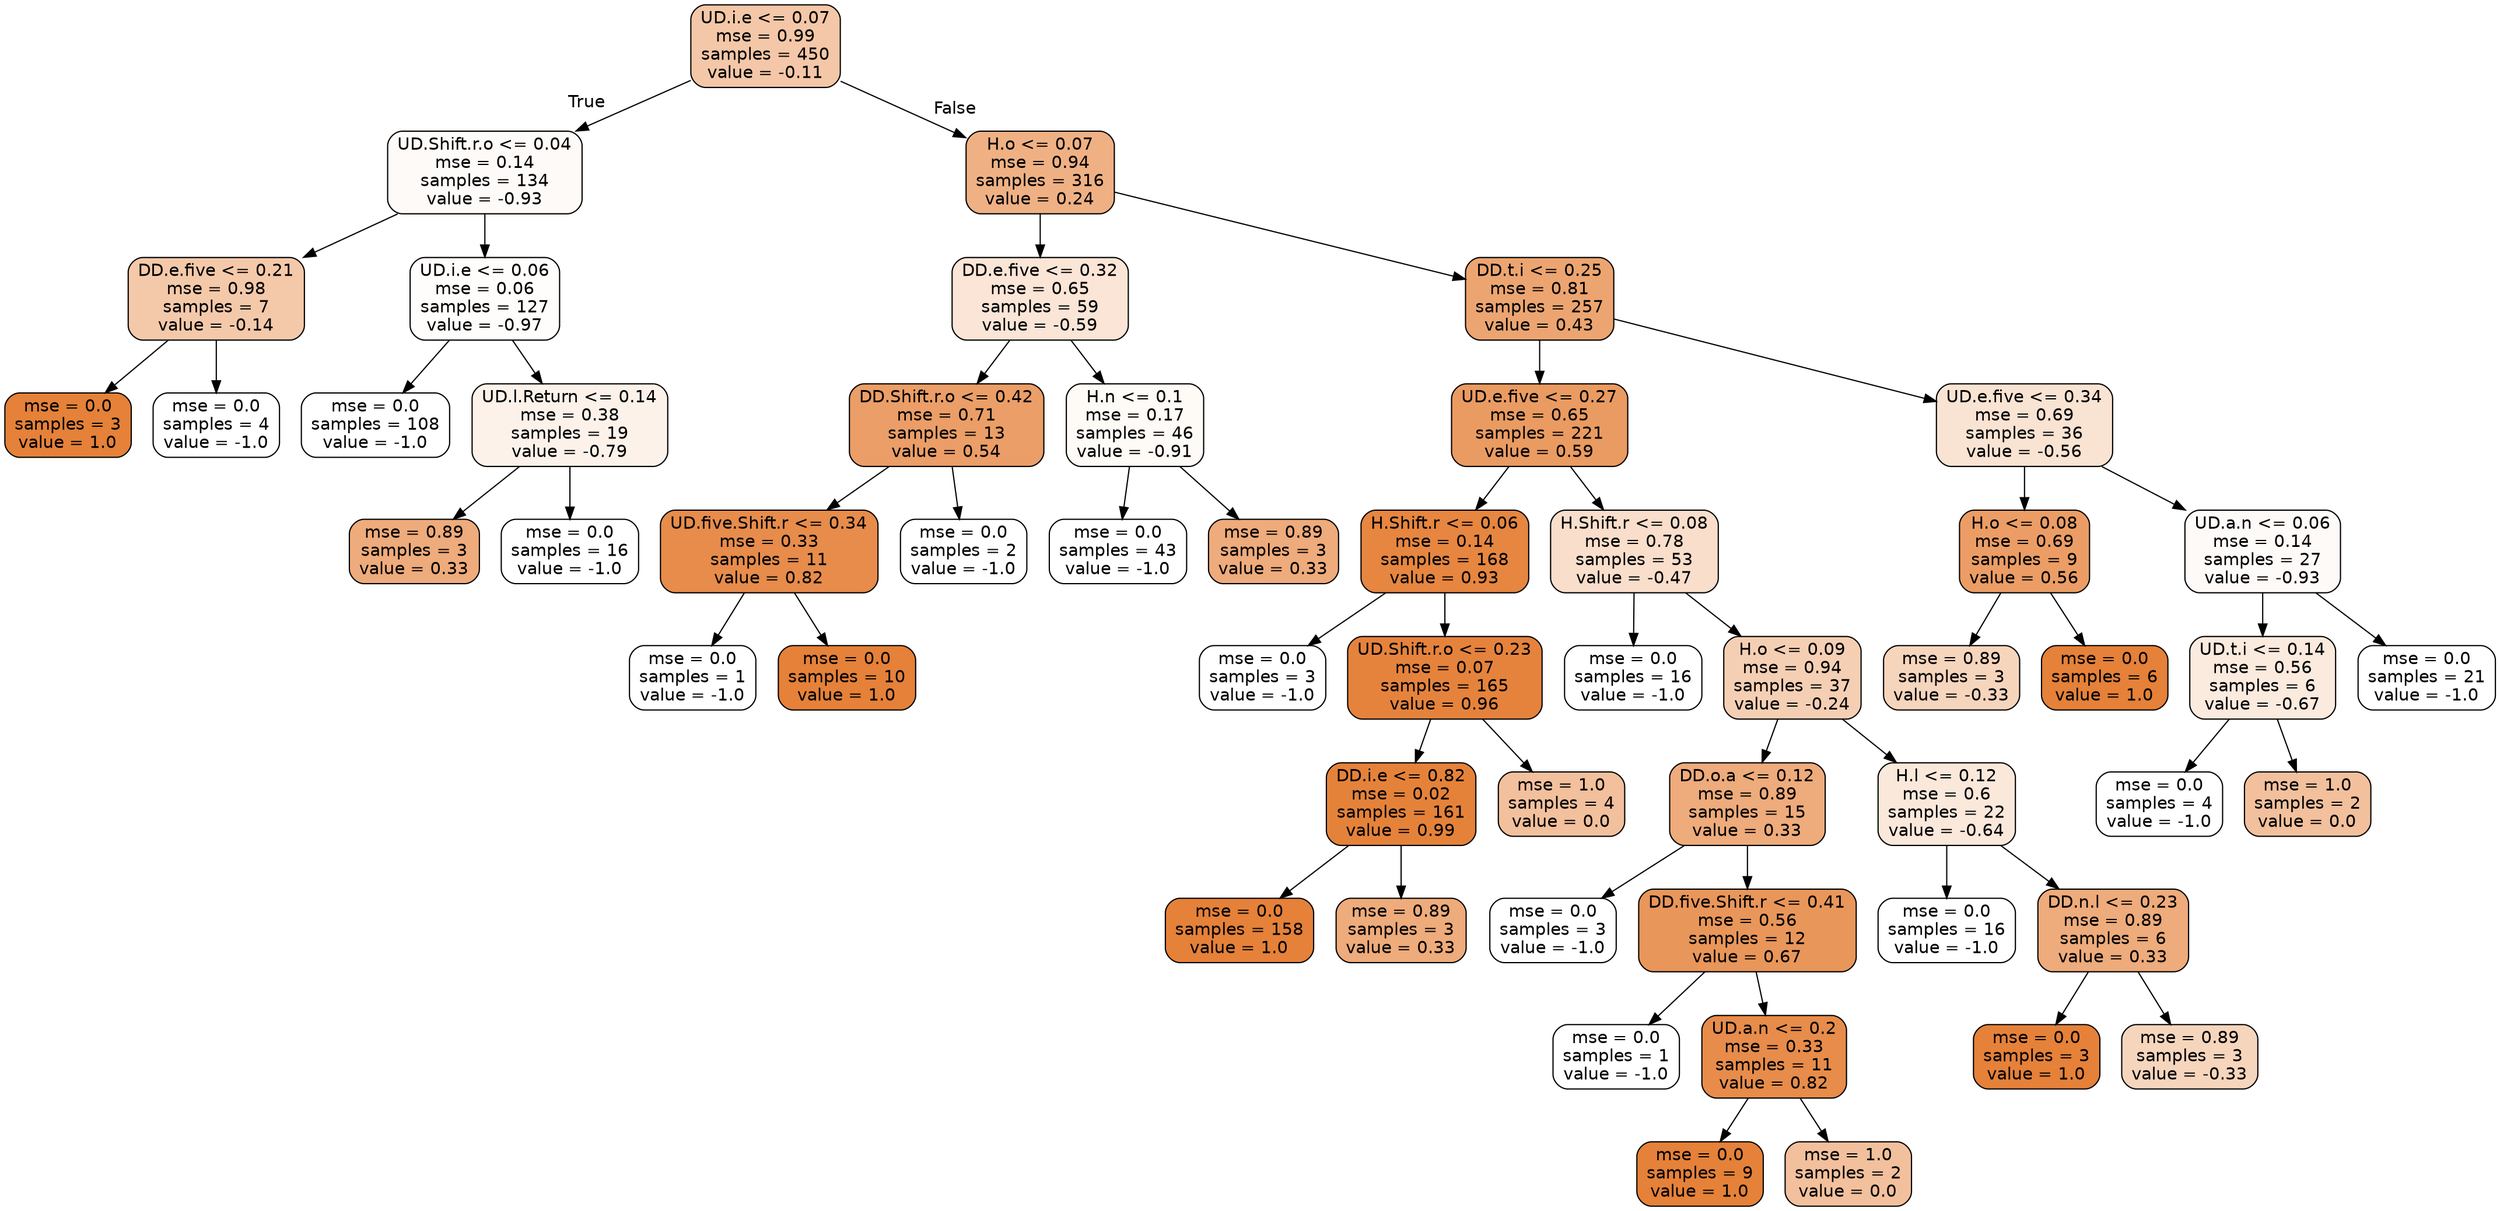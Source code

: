 digraph Tree {
node [shape=box, style="filled, rounded", color="black", fontname=helvetica] ;
edge [fontname=helvetica] ;
0 [label="UD.i.e <= 0.07\nmse = 0.99\nsamples = 450\nvalue = -0.11", fillcolor="#f3c7a7"] ;
1 [label="UD.Shift.r.o <= 0.04\nmse = 0.14\nsamples = 134\nvalue = -0.93", fillcolor="#fefaf8"] ;
0 -> 1 [labeldistance=2.5, labelangle=45, headlabel="True"] ;
2 [label="DD.e.five <= 0.21\nmse = 0.98\nsamples = 7\nvalue = -0.14", fillcolor="#f4c9aa"] ;
1 -> 2 ;
3 [label="mse = 0.0\nsamples = 3\nvalue = 1.0", fillcolor="#e58139"] ;
2 -> 3 ;
4 [label="mse = 0.0\nsamples = 4\nvalue = -1.0", fillcolor="#ffffff"] ;
2 -> 4 ;
5 [label="UD.i.e <= 0.06\nmse = 0.06\nsamples = 127\nvalue = -0.97", fillcolor="#fffdfc"] ;
1 -> 5 ;
6 [label="mse = 0.0\nsamples = 108\nvalue = -1.0", fillcolor="#ffffff"] ;
5 -> 6 ;
7 [label="UD.l.Return <= 0.14\nmse = 0.38\nsamples = 19\nvalue = -0.79", fillcolor="#fcf2ea"] ;
5 -> 7 ;
8 [label="mse = 0.89\nsamples = 3\nvalue = 0.33", fillcolor="#eeab7b"] ;
7 -> 8 ;
9 [label="mse = 0.0\nsamples = 16\nvalue = -1.0", fillcolor="#ffffff"] ;
7 -> 9 ;
10 [label="H.o <= 0.07\nmse = 0.94\nsamples = 316\nvalue = 0.24", fillcolor="#efb184"] ;
0 -> 10 [labeldistance=2.5, labelangle=-45, headlabel="False"] ;
11 [label="DD.e.five <= 0.32\nmse = 0.65\nsamples = 59\nvalue = -0.59", fillcolor="#fae5d7"] ;
10 -> 11 ;
12 [label="DD.Shift.r.o <= 0.42\nmse = 0.71\nsamples = 13\nvalue = 0.54", fillcolor="#eb9e67"] ;
11 -> 12 ;
13 [label="UD.five.Shift.r <= 0.34\nmse = 0.33\nsamples = 11\nvalue = 0.82", fillcolor="#e78c4b"] ;
12 -> 13 ;
14 [label="mse = 0.0\nsamples = 1\nvalue = -1.0", fillcolor="#ffffff"] ;
13 -> 14 ;
15 [label="mse = 0.0\nsamples = 10\nvalue = 1.0", fillcolor="#e58139"] ;
13 -> 15 ;
16 [label="mse = 0.0\nsamples = 2\nvalue = -1.0", fillcolor="#ffffff"] ;
12 -> 16 ;
17 [label="H.n <= 0.1\nmse = 0.17\nsamples = 46\nvalue = -0.91", fillcolor="#fefaf6"] ;
11 -> 17 ;
18 [label="mse = 0.0\nsamples = 43\nvalue = -1.0", fillcolor="#ffffff"] ;
17 -> 18 ;
19 [label="mse = 0.89\nsamples = 3\nvalue = 0.33", fillcolor="#eeab7b"] ;
17 -> 19 ;
20 [label="DD.t.i <= 0.25\nmse = 0.81\nsamples = 257\nvalue = 0.43", fillcolor="#eca571"] ;
10 -> 20 ;
21 [label="UD.e.five <= 0.27\nmse = 0.65\nsamples = 221\nvalue = 0.59", fillcolor="#ea9b61"] ;
20 -> 21 ;
22 [label="H.Shift.r <= 0.06\nmse = 0.14\nsamples = 168\nvalue = 0.93", fillcolor="#e68640"] ;
21 -> 22 ;
23 [label="mse = 0.0\nsamples = 3\nvalue = -1.0", fillcolor="#ffffff"] ;
22 -> 23 ;
24 [label="UD.Shift.r.o <= 0.23\nmse = 0.07\nsamples = 165\nvalue = 0.96", fillcolor="#e5833d"] ;
22 -> 24 ;
25 [label="DD.i.e <= 0.82\nmse = 0.02\nsamples = 161\nvalue = 0.99", fillcolor="#e5823a"] ;
24 -> 25 ;
26 [label="mse = 0.0\nsamples = 158\nvalue = 1.0", fillcolor="#e58139"] ;
25 -> 26 ;
27 [label="mse = 0.89\nsamples = 3\nvalue = 0.33", fillcolor="#eeab7b"] ;
25 -> 27 ;
28 [label="mse = 1.0\nsamples = 4\nvalue = 0.0", fillcolor="#f2c09c"] ;
24 -> 28 ;
29 [label="H.Shift.r <= 0.08\nmse = 0.78\nsamples = 53\nvalue = -0.47", fillcolor="#f8decb"] ;
21 -> 29 ;
30 [label="mse = 0.0\nsamples = 16\nvalue = -1.0", fillcolor="#ffffff"] ;
29 -> 30 ;
31 [label="H.o <= 0.09\nmse = 0.94\nsamples = 37\nvalue = -0.24", fillcolor="#f5cfb4"] ;
29 -> 31 ;
32 [label="DD.o.a <= 0.12\nmse = 0.89\nsamples = 15\nvalue = 0.33", fillcolor="#eeab7b"] ;
31 -> 32 ;
33 [label="mse = 0.0\nsamples = 3\nvalue = -1.0", fillcolor="#ffffff"] ;
32 -> 33 ;
34 [label="DD.five.Shift.r <= 0.41\nmse = 0.56\nsamples = 12\nvalue = 0.67", fillcolor="#e9965a"] ;
32 -> 34 ;
35 [label="mse = 0.0\nsamples = 1\nvalue = -1.0", fillcolor="#ffffff"] ;
34 -> 35 ;
36 [label="UD.a.n <= 0.2\nmse = 0.33\nsamples = 11\nvalue = 0.82", fillcolor="#e78c4b"] ;
34 -> 36 ;
37 [label="mse = 0.0\nsamples = 9\nvalue = 1.0", fillcolor="#e58139"] ;
36 -> 37 ;
38 [label="mse = 1.0\nsamples = 2\nvalue = 0.0", fillcolor="#f2c09c"] ;
36 -> 38 ;
39 [label="H.l <= 0.12\nmse = 0.6\nsamples = 22\nvalue = -0.64", fillcolor="#fae8db"] ;
31 -> 39 ;
40 [label="mse = 0.0\nsamples = 16\nvalue = -1.0", fillcolor="#ffffff"] ;
39 -> 40 ;
41 [label="DD.n.l <= 0.23\nmse = 0.89\nsamples = 6\nvalue = 0.33", fillcolor="#eeab7b"] ;
39 -> 41 ;
42 [label="mse = 0.0\nsamples = 3\nvalue = 1.0", fillcolor="#e58139"] ;
41 -> 42 ;
43 [label="mse = 0.89\nsamples = 3\nvalue = -0.33", fillcolor="#f6d5bd"] ;
41 -> 43 ;
44 [label="UD.e.five <= 0.34\nmse = 0.69\nsamples = 36\nvalue = -0.56", fillcolor="#f9e3d3"] ;
20 -> 44 ;
45 [label="H.o <= 0.08\nmse = 0.69\nsamples = 9\nvalue = 0.56", fillcolor="#eb9d65"] ;
44 -> 45 ;
46 [label="mse = 0.89\nsamples = 3\nvalue = -0.33", fillcolor="#f6d5bd"] ;
45 -> 46 ;
47 [label="mse = 0.0\nsamples = 6\nvalue = 1.0", fillcolor="#e58139"] ;
45 -> 47 ;
48 [label="UD.a.n <= 0.06\nmse = 0.14\nsamples = 27\nvalue = -0.93", fillcolor="#fefaf8"] ;
44 -> 48 ;
49 [label="UD.t.i <= 0.14\nmse = 0.56\nsamples = 6\nvalue = -0.67", fillcolor="#fbeade"] ;
48 -> 49 ;
50 [label="mse = 0.0\nsamples = 4\nvalue = -1.0", fillcolor="#ffffff"] ;
49 -> 50 ;
51 [label="mse = 1.0\nsamples = 2\nvalue = 0.0", fillcolor="#f2c09c"] ;
49 -> 51 ;
52 [label="mse = 0.0\nsamples = 21\nvalue = -1.0", fillcolor="#ffffff"] ;
48 -> 52 ;
}
